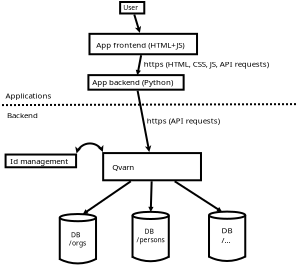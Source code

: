 <?xml version="1.0" encoding="UTF-8"?>
<dia:diagram xmlns:dia="http://www.lysator.liu.se/~alla/dia/">
  <dia:layer name="Background" visible="true" active="true">
    <dia:object type="Standard - Text" version="1" id="O0">
      <dia:attribute name="obj_pos">
        <dia:point val="16.83,8.548"/>
      </dia:attribute>
      <dia:attribute name="obj_bb">
        <dia:rectangle val="16.83,7.953;16.83,8.698"/>
      </dia:attribute>
      <dia:attribute name="text">
        <dia:composite type="text">
          <dia:attribute name="string">
            <dia:string>##</dia:string>
          </dia:attribute>
          <dia:attribute name="font">
            <dia:font family="sans" style="0" name="Helvetica"/>
          </dia:attribute>
          <dia:attribute name="height">
            <dia:real val="0.8"/>
          </dia:attribute>
          <dia:attribute name="pos">
            <dia:point val="16.83,8.548"/>
          </dia:attribute>
          <dia:attribute name="color">
            <dia:color val="#000000"/>
          </dia:attribute>
          <dia:attribute name="alignment">
            <dia:enum val="0"/>
          </dia:attribute>
        </dia:composite>
      </dia:attribute>
      <dia:attribute name="valign">
        <dia:enum val="3"/>
      </dia:attribute>
    </dia:object>
    <dia:group>
      <dia:object type="Standard - Box" version="0" id="O1">
        <dia:attribute name="obj_pos">
          <dia:point val="21.295,0.828"/>
        </dia:attribute>
        <dia:attribute name="obj_bb">
          <dia:rectangle val="21.245,0.778;22.552,1.452"/>
        </dia:attribute>
        <dia:attribute name="elem_corner">
          <dia:point val="21.295,0.828"/>
        </dia:attribute>
        <dia:attribute name="elem_width">
          <dia:real val="1.208"/>
        </dia:attribute>
        <dia:attribute name="elem_height">
          <dia:real val="0.574"/>
        </dia:attribute>
        <dia:attribute name="border_width">
          <dia:real val="0.1"/>
        </dia:attribute>
        <dia:attribute name="show_background">
          <dia:boolean val="true"/>
        </dia:attribute>
      </dia:object>
      <dia:object type="Standard - Text" version="1" id="O2">
        <dia:attribute name="obj_pos">
          <dia:point val="21.454,1.231"/>
        </dia:attribute>
        <dia:attribute name="obj_bb">
          <dia:rectangle val="21.454,0.919;22.224,1.311"/>
        </dia:attribute>
        <dia:attribute name="text">
          <dia:composite type="text">
            <dia:attribute name="string">
              <dia:string>#User#</dia:string>
            </dia:attribute>
            <dia:attribute name="font">
              <dia:font family="sans" style="0" name="Helvetica"/>
            </dia:attribute>
            <dia:attribute name="height">
              <dia:real val="0.423"/>
            </dia:attribute>
            <dia:attribute name="pos">
              <dia:point val="21.454,1.231"/>
            </dia:attribute>
            <dia:attribute name="color">
              <dia:color val="#000000"/>
            </dia:attribute>
            <dia:attribute name="alignment">
              <dia:enum val="0"/>
            </dia:attribute>
          </dia:composite>
        </dia:attribute>
        <dia:attribute name="valign">
          <dia:enum val="3"/>
        </dia:attribute>
      </dia:object>
    </dia:group>
    <dia:object type="Standard - Line" version="0" id="O3">
      <dia:attribute name="obj_pos">
        <dia:point val="22.001,1.452"/>
      </dia:attribute>
      <dia:attribute name="obj_bb">
        <dia:rectangle val="21.939,1.39;22.374,2.476"/>
      </dia:attribute>
      <dia:attribute name="conn_endpoints">
        <dia:point val="22.001,1.452"/>
        <dia:point val="22.281,2.369"/>
      </dia:attribute>
      <dia:attribute name="numcp">
        <dia:int val="1"/>
      </dia:attribute>
      <dia:attribute name="end_arrow">
        <dia:enum val="22"/>
      </dia:attribute>
      <dia:attribute name="end_arrow_length">
        <dia:real val="0.1"/>
      </dia:attribute>
      <dia:attribute name="end_arrow_width">
        <dia:real val="0.1"/>
      </dia:attribute>
      <dia:connections>
        <dia:connection handle="0" to="O1" connection="8"/>
        <dia:connection handle="1" to="O32" connection="8"/>
      </dia:connections>
    </dia:object>
    <dia:group>
      <dia:object type="Standard - Box" version="0" id="O4">
        <dia:attribute name="obj_pos">
          <dia:point val="20.447,8.382"/>
        </dia:attribute>
        <dia:attribute name="obj_bb">
          <dia:rectangle val="20.397,8.332;25.388,9.792"/>
        </dia:attribute>
        <dia:attribute name="elem_corner">
          <dia:point val="20.447,8.382"/>
        </dia:attribute>
        <dia:attribute name="elem_width">
          <dia:real val="4.891"/>
        </dia:attribute>
        <dia:attribute name="elem_height">
          <dia:real val="1.36"/>
        </dia:attribute>
        <dia:attribute name="show_background">
          <dia:boolean val="true"/>
        </dia:attribute>
      </dia:object>
      <dia:object type="Standard - Text" version="1" id="O5">
        <dia:attribute name="obj_pos">
          <dia:point val="20.9,9.232"/>
        </dia:attribute>
        <dia:attribute name="obj_bb">
          <dia:rectangle val="20.9,8.864;24.875,9.324"/>
        </dia:attribute>
        <dia:attribute name="text">
          <dia:composite type="text">
            <dia:attribute name="string">
              <dia:string>#Qvarn#</dia:string>
            </dia:attribute>
            <dia:attribute name="font">
              <dia:font family="sans" style="0" name="Helvetica"/>
            </dia:attribute>
            <dia:attribute name="height">
              <dia:real val="0.494"/>
            </dia:attribute>
            <dia:attribute name="pos">
              <dia:point val="20.9,9.232"/>
            </dia:attribute>
            <dia:attribute name="color">
              <dia:color val="#000000"/>
            </dia:attribute>
            <dia:attribute name="alignment">
              <dia:enum val="0"/>
            </dia:attribute>
          </dia:composite>
        </dia:attribute>
        <dia:attribute name="valign">
          <dia:enum val="3"/>
        </dia:attribute>
      </dia:object>
    </dia:group>
    <dia:object type="Standard - Line" version="0" id="O6">
      <dia:attribute name="obj_pos">
        <dia:point val="21.831,9.791"/>
      </dia:attribute>
      <dia:attribute name="obj_bb">
        <dia:rectangle val="19.384,9.722;21.9,11.477"/>
      </dia:attribute>
      <dia:attribute name="conn_endpoints">
        <dia:point val="21.831,9.791"/>
        <dia:point val="19.476,11.408"/>
      </dia:attribute>
      <dia:attribute name="numcp">
        <dia:int val="1"/>
      </dia:attribute>
      <dia:attribute name="end_arrow">
        <dia:enum val="3"/>
      </dia:attribute>
      <dia:attribute name="end_arrow_length">
        <dia:real val="0.1"/>
      </dia:attribute>
      <dia:attribute name="end_arrow_width">
        <dia:real val="0.1"/>
      </dia:attribute>
      <dia:connections>
        <dia:connection handle="0" to="O4" connection="8"/>
        <dia:connection handle="1" to="O14" connection="8"/>
      </dia:connections>
    </dia:object>
    <dia:object type="Standard - Line" version="0" id="O7">
      <dia:attribute name="obj_pos">
        <dia:point val="22.871,9.791"/>
      </dia:attribute>
      <dia:attribute name="obj_bb">
        <dia:rectangle val="22.702,9.74;22.963,11.381"/>
      </dia:attribute>
      <dia:attribute name="conn_endpoints">
        <dia:point val="22.871,9.791"/>
        <dia:point val="22.828,11.27"/>
      </dia:attribute>
      <dia:attribute name="numcp">
        <dia:int val="1"/>
      </dia:attribute>
      <dia:attribute name="end_arrow">
        <dia:enum val="3"/>
      </dia:attribute>
      <dia:attribute name="end_arrow_length">
        <dia:real val="0.1"/>
      </dia:attribute>
      <dia:attribute name="end_arrow_width">
        <dia:real val="0.1"/>
      </dia:attribute>
      <dia:connections>
        <dia:connection handle="0" to="O4" connection="8"/>
        <dia:connection handle="1" to="O19" connection="8"/>
      </dia:connections>
    </dia:object>
    <dia:object type="Standard - Line" version="0" id="O8">
      <dia:attribute name="obj_pos">
        <dia:point val="22.346,3.489"/>
      </dia:attribute>
      <dia:attribute name="obj_bb">
        <dia:rectangle val="22.067,3.43;22.405,4.543"/>
      </dia:attribute>
      <dia:attribute name="conn_endpoints">
        <dia:point val="22.346,3.489"/>
        <dia:point val="22.168,4.433"/>
      </dia:attribute>
      <dia:attribute name="numcp">
        <dia:int val="1"/>
      </dia:attribute>
      <dia:attribute name="end_arrow">
        <dia:enum val="3"/>
      </dia:attribute>
      <dia:attribute name="end_arrow_length">
        <dia:real val="0.1"/>
      </dia:attribute>
      <dia:attribute name="end_arrow_width">
        <dia:real val="0.1"/>
      </dia:attribute>
      <dia:connections>
        <dia:connection handle="0" to="O32" connection="8"/>
        <dia:connection handle="1" to="O34" connection="8"/>
      </dia:connections>
    </dia:object>
    <dia:object type="Standard - Line" version="0" id="O9">
      <dia:attribute name="obj_pos">
        <dia:point val="15.389,5.982"/>
      </dia:attribute>
      <dia:attribute name="obj_bb">
        <dia:rectangle val="15.338,5.885;30.139,6.032"/>
      </dia:attribute>
      <dia:attribute name="conn_endpoints">
        <dia:point val="15.389,5.982"/>
        <dia:point val="30.089,5.935"/>
      </dia:attribute>
      <dia:attribute name="numcp">
        <dia:int val="1"/>
      </dia:attribute>
      <dia:attribute name="line_style">
        <dia:enum val="4"/>
      </dia:attribute>
    </dia:object>
    <dia:object type="Standard - Line" version="0" id="O10">
      <dia:attribute name="obj_pos">
        <dia:point val="24.022,9.792"/>
      </dia:attribute>
      <dia:attribute name="obj_bb">
        <dia:rectangle val="23.953,9.723;26.439,11.362"/>
      </dia:attribute>
      <dia:attribute name="conn_endpoints">
        <dia:point val="24.022,9.792"/>
        <dia:point val="26.345,11.293"/>
      </dia:attribute>
      <dia:attribute name="numcp">
        <dia:int val="1"/>
      </dia:attribute>
      <dia:attribute name="end_arrow">
        <dia:enum val="3"/>
      </dia:attribute>
      <dia:attribute name="end_arrow_length">
        <dia:real val="0.1"/>
      </dia:attribute>
      <dia:attribute name="end_arrow_width">
        <dia:real val="0.1"/>
      </dia:attribute>
      <dia:connections>
        <dia:connection handle="0" to="O4" connection="8"/>
        <dia:connection handle="1" to="O27" connection="8"/>
      </dia:connections>
    </dia:object>
    <dia:object type="Standard - Text" version="1" id="O11">
      <dia:attribute name="obj_pos">
        <dia:point val="15.562,5.646"/>
      </dia:attribute>
      <dia:attribute name="obj_bb">
        <dia:rectangle val="15.562,5.279;17.975,5.739"/>
      </dia:attribute>
      <dia:attribute name="text">
        <dia:composite type="text">
          <dia:attribute name="string">
            <dia:string>#Applications#</dia:string>
          </dia:attribute>
          <dia:attribute name="font">
            <dia:font family="sans" style="0" name="Helvetica"/>
          </dia:attribute>
          <dia:attribute name="height">
            <dia:real val="0.494"/>
          </dia:attribute>
          <dia:attribute name="pos">
            <dia:point val="15.562,5.646"/>
          </dia:attribute>
          <dia:attribute name="color">
            <dia:color val="#000000"/>
          </dia:attribute>
          <dia:attribute name="alignment">
            <dia:enum val="0"/>
          </dia:attribute>
        </dia:composite>
      </dia:attribute>
      <dia:attribute name="valign">
        <dia:enum val="3"/>
      </dia:attribute>
    </dia:object>
    <dia:object type="Standard - Text" version="1" id="O12">
      <dia:attribute name="obj_pos">
        <dia:point val="15.633,6.639"/>
      </dia:attribute>
      <dia:attribute name="obj_bb">
        <dia:rectangle val="15.633,6.272;17.32,6.732"/>
      </dia:attribute>
      <dia:attribute name="text">
        <dia:composite type="text">
          <dia:attribute name="string">
            <dia:string>#Backend#</dia:string>
          </dia:attribute>
          <dia:attribute name="font">
            <dia:font family="sans" style="0" name="Helvetica"/>
          </dia:attribute>
          <dia:attribute name="height">
            <dia:real val="0.494"/>
          </dia:attribute>
          <dia:attribute name="pos">
            <dia:point val="15.633,6.639"/>
          </dia:attribute>
          <dia:attribute name="color">
            <dia:color val="#000000"/>
          </dia:attribute>
          <dia:attribute name="alignment">
            <dia:enum val="0"/>
          </dia:attribute>
        </dia:composite>
      </dia:attribute>
      <dia:attribute name="valign">
        <dia:enum val="3"/>
      </dia:attribute>
    </dia:object>
    <dia:group>
      <dia:object type="Standard - Text" version="1" id="O13">
        <dia:attribute name="obj_pos">
          <dia:point val="18.735,12.585"/>
        </dia:attribute>
        <dia:attribute name="obj_bb">
          <dia:rectangle val="18.735,12.272;19.579,13.088"/>
        </dia:attribute>
        <dia:attribute name="text">
          <dia:composite type="text">
            <dia:attribute name="string">
              <dia:string># DB
/orgs#</dia:string>
            </dia:attribute>
            <dia:attribute name="font">
              <dia:font family="sans" style="0" name="Helvetica"/>
            </dia:attribute>
            <dia:attribute name="height">
              <dia:real val="0.423"/>
            </dia:attribute>
            <dia:attribute name="pos">
              <dia:point val="18.735,12.585"/>
            </dia:attribute>
            <dia:attribute name="color">
              <dia:color val="#000000"/>
            </dia:attribute>
            <dia:attribute name="alignment">
              <dia:enum val="0"/>
            </dia:attribute>
          </dia:composite>
        </dia:attribute>
        <dia:attribute name="valign">
          <dia:enum val="3"/>
        </dia:attribute>
      </dia:object>
      <dia:group>
        <dia:object type="Standard - Ellipse" version="0" id="O14">
          <dia:attribute name="obj_pos">
            <dia:point val="18.277,11.429"/>
          </dia:attribute>
          <dia:attribute name="obj_bb">
            <dia:rectangle val="18.227,11.379;20.14,11.838"/>
          </dia:attribute>
          <dia:attribute name="elem_corner">
            <dia:point val="18.277,11.429"/>
          </dia:attribute>
          <dia:attribute name="elem_width">
            <dia:real val="1.813"/>
          </dia:attribute>
          <dia:attribute name="elem_height">
            <dia:real val="0.359"/>
          </dia:attribute>
        </dia:object>
        <dia:object type="Standard - Line" version="0" id="O15">
          <dia:attribute name="obj_pos">
            <dia:point val="18.277,11.608"/>
          </dia:attribute>
          <dia:attribute name="obj_bb">
            <dia:rectangle val="18.227,11.559;18.327,13.767"/>
          </dia:attribute>
          <dia:attribute name="conn_endpoints">
            <dia:point val="18.277,11.608"/>
            <dia:point val="18.277,13.717"/>
          </dia:attribute>
          <dia:attribute name="numcp">
            <dia:int val="1"/>
          </dia:attribute>
          <dia:connections>
            <dia:connection handle="0" to="O14" connection="3"/>
          </dia:connections>
        </dia:object>
        <dia:object type="Standard - Line" version="0" id="O16">
          <dia:attribute name="obj_pos">
            <dia:point val="20.09,11.608"/>
          </dia:attribute>
          <dia:attribute name="obj_bb">
            <dia:rectangle val="20.04,11.559;20.14,13.767"/>
          </dia:attribute>
          <dia:attribute name="conn_endpoints">
            <dia:point val="20.09,11.608"/>
            <dia:point val="20.09,13.717"/>
          </dia:attribute>
          <dia:attribute name="numcp">
            <dia:int val="1"/>
          </dia:attribute>
          <dia:connections>
            <dia:connection handle="0" to="O14" connection="4"/>
          </dia:connections>
        </dia:object>
        <dia:object type="Standard - Arc" version="0" id="O17">
          <dia:attribute name="obj_pos">
            <dia:point val="18.249,13.668"/>
          </dia:attribute>
          <dia:attribute name="obj_bb">
            <dia:rectangle val="18.199,13.615;20.16,13.949"/>
          </dia:attribute>
          <dia:attribute name="conn_endpoints">
            <dia:point val="18.249,13.668"/>
            <dia:point val="20.11,13.665"/>
          </dia:attribute>
          <dia:attribute name="curve_distance">
            <dia:real val="0.233"/>
          </dia:attribute>
        </dia:object>
      </dia:group>
    </dia:group>
    <dia:group>
      <dia:object type="Standard - Text" version="1" id="O18">
        <dia:attribute name="obj_pos">
          <dia:point val="22.112,12.415"/>
        </dia:attribute>
        <dia:attribute name="obj_bb">
          <dia:rectangle val="22.112,12.102;23.56,12.918"/>
        </dia:attribute>
        <dia:attribute name="text">
          <dia:composite type="text">
            <dia:attribute name="string">
              <dia:string>#    DB
/persons#</dia:string>
            </dia:attribute>
            <dia:attribute name="font">
              <dia:font family="sans" style="0" name="Helvetica"/>
            </dia:attribute>
            <dia:attribute name="height">
              <dia:real val="0.423"/>
            </dia:attribute>
            <dia:attribute name="pos">
              <dia:point val="22.112,12.415"/>
            </dia:attribute>
            <dia:attribute name="color">
              <dia:color val="#000000"/>
            </dia:attribute>
            <dia:attribute name="alignment">
              <dia:enum val="0"/>
            </dia:attribute>
          </dia:composite>
        </dia:attribute>
        <dia:attribute name="valign">
          <dia:enum val="3"/>
        </dia:attribute>
      </dia:object>
      <dia:group>
        <dia:object type="Standard - Ellipse" version="0" id="O19">
          <dia:attribute name="obj_pos">
            <dia:point val="21.915,11.319"/>
          </dia:attribute>
          <dia:attribute name="obj_bb">
            <dia:rectangle val="21.865,11.269;23.778,11.728"/>
          </dia:attribute>
          <dia:attribute name="elem_corner">
            <dia:point val="21.915,11.319"/>
          </dia:attribute>
          <dia:attribute name="elem_width">
            <dia:real val="1.813"/>
          </dia:attribute>
          <dia:attribute name="elem_height">
            <dia:real val="0.359"/>
          </dia:attribute>
        </dia:object>
        <dia:object type="Standard - Line" version="0" id="O20">
          <dia:attribute name="obj_pos">
            <dia:point val="21.915,11.499"/>
          </dia:attribute>
          <dia:attribute name="obj_bb">
            <dia:rectangle val="21.865,11.449;21.965,13.657"/>
          </dia:attribute>
          <dia:attribute name="conn_endpoints">
            <dia:point val="21.915,11.499"/>
            <dia:point val="21.915,13.607"/>
          </dia:attribute>
          <dia:attribute name="numcp">
            <dia:int val="1"/>
          </dia:attribute>
          <dia:connections>
            <dia:connection handle="0" to="O19" connection="3"/>
          </dia:connections>
        </dia:object>
        <dia:object type="Standard - Line" version="0" id="O21">
          <dia:attribute name="obj_pos">
            <dia:point val="23.728,11.499"/>
          </dia:attribute>
          <dia:attribute name="obj_bb">
            <dia:rectangle val="23.678,11.449;23.778,13.657"/>
          </dia:attribute>
          <dia:attribute name="conn_endpoints">
            <dia:point val="23.728,11.499"/>
            <dia:point val="23.728,13.607"/>
          </dia:attribute>
          <dia:attribute name="numcp">
            <dia:int val="1"/>
          </dia:attribute>
          <dia:connections>
            <dia:connection handle="0" to="O19" connection="4"/>
          </dia:connections>
        </dia:object>
        <dia:object type="Standard - Arc" version="0" id="O22">
          <dia:attribute name="obj_pos">
            <dia:point val="21.887,13.558"/>
          </dia:attribute>
          <dia:attribute name="obj_bb">
            <dia:rectangle val="21.837,13.505;23.798,13.839"/>
          </dia:attribute>
          <dia:attribute name="conn_endpoints">
            <dia:point val="21.887,13.558"/>
            <dia:point val="23.748,13.555"/>
          </dia:attribute>
          <dia:attribute name="curve_distance">
            <dia:real val="0.233"/>
          </dia:attribute>
        </dia:object>
      </dia:group>
    </dia:group>
    <dia:group>
      <dia:object type="Standard - Box" version="0" id="O23">
        <dia:attribute name="obj_pos">
          <dia:point val="15.568,8.455"/>
        </dia:attribute>
        <dia:attribute name="obj_bb">
          <dia:rectangle val="15.518,8.405;19.143,9.14"/>
        </dia:attribute>
        <dia:attribute name="elem_corner">
          <dia:point val="15.568,8.455"/>
        </dia:attribute>
        <dia:attribute name="elem_width">
          <dia:real val="3.525"/>
        </dia:attribute>
        <dia:attribute name="elem_height">
          <dia:real val="0.636"/>
        </dia:attribute>
        <dia:attribute name="show_background">
          <dia:boolean val="true"/>
        </dia:attribute>
      </dia:object>
      <dia:object type="Standard - Text" version="1" id="O24">
        <dia:attribute name="obj_pos">
          <dia:point val="15.799,8.929"/>
        </dia:attribute>
        <dia:attribute name="obj_bb">
          <dia:rectangle val="15.799,8.561;18.936,9.021"/>
        </dia:attribute>
        <dia:attribute name="text">
          <dia:composite type="text">
            <dia:attribute name="string">
              <dia:string>#Id management#</dia:string>
            </dia:attribute>
            <dia:attribute name="font">
              <dia:font family="sans" style="0" name="Helvetica"/>
            </dia:attribute>
            <dia:attribute name="height">
              <dia:real val="0.494"/>
            </dia:attribute>
            <dia:attribute name="pos">
              <dia:point val="15.799,8.929"/>
            </dia:attribute>
            <dia:attribute name="color">
              <dia:color val="#000000"/>
            </dia:attribute>
            <dia:attribute name="alignment">
              <dia:enum val="0"/>
            </dia:attribute>
          </dia:composite>
        </dia:attribute>
        <dia:attribute name="valign">
          <dia:enum val="3"/>
        </dia:attribute>
      </dia:object>
    </dia:group>
    <dia:object type="Standard - Arc" version="0" id="O25">
      <dia:attribute name="obj_pos">
        <dia:point val="22.893,9.062"/>
      </dia:attribute>
      <dia:attribute name="obj_bb">
        <dia:rectangle val="17.278,7.863;22.945,9.114"/>
      </dia:attribute>
      <dia:attribute name="conn_endpoints">
        <dia:point val="22.893,9.062"/>
        <dia:point val="17.33,8.773"/>
      </dia:attribute>
      <dia:attribute name="curve_distance">
        <dia:real val="1"/>
      </dia:attribute>
      <dia:attribute name="line_width">
        <dia:real val="0.1"/>
      </dia:attribute>
      <dia:attribute name="start_arrow">
        <dia:enum val="22"/>
      </dia:attribute>
      <dia:attribute name="start_arrow_length">
        <dia:real val="0.1"/>
      </dia:attribute>
      <dia:attribute name="start_arrow_width">
        <dia:real val="0.1"/>
      </dia:attribute>
      <dia:attribute name="end_arrow">
        <dia:enum val="22"/>
      </dia:attribute>
      <dia:attribute name="end_arrow_length">
        <dia:real val="0.1"/>
      </dia:attribute>
      <dia:attribute name="end_arrow_width">
        <dia:real val="0.1"/>
      </dia:attribute>
      <dia:connections>
        <dia:connection handle="0" to="O4" connection="8"/>
        <dia:connection handle="1" to="O23" connection="8"/>
      </dia:connections>
    </dia:object>
    <dia:object type="Standard - Line" version="0" id="O26">
      <dia:attribute name="obj_pos">
        <dia:point val="22.169,5.262"/>
      </dia:attribute>
      <dia:attribute name="obj_bb">
        <dia:rectangle val="22.11,5.204;22.873,8.442"/>
      </dia:attribute>
      <dia:attribute name="conn_endpoints">
        <dia:point val="22.169,5.262"/>
        <dia:point val="22.754,8.332"/>
      </dia:attribute>
      <dia:attribute name="numcp">
        <dia:int val="1"/>
      </dia:attribute>
      <dia:attribute name="end_arrow">
        <dia:enum val="22"/>
      </dia:attribute>
      <dia:attribute name="end_arrow_length">
        <dia:real val="0.1"/>
      </dia:attribute>
      <dia:attribute name="end_arrow_width">
        <dia:real val="0.1"/>
      </dia:attribute>
      <dia:connections>
        <dia:connection handle="0" to="O34" connection="8"/>
        <dia:connection handle="1" to="O4" connection="8"/>
      </dia:connections>
    </dia:object>
    <dia:group>
      <dia:group>
        <dia:object type="Standard - Ellipse" version="0" id="O27">
          <dia:attribute name="obj_pos">
            <dia:point val="25.739,11.308"/>
          </dia:attribute>
          <dia:attribute name="obj_bb">
            <dia:rectangle val="25.689,11.258;27.602,11.717"/>
          </dia:attribute>
          <dia:attribute name="elem_corner">
            <dia:point val="25.739,11.308"/>
          </dia:attribute>
          <dia:attribute name="elem_width">
            <dia:real val="1.813"/>
          </dia:attribute>
          <dia:attribute name="elem_height">
            <dia:real val="0.359"/>
          </dia:attribute>
        </dia:object>
        <dia:object type="Standard - Line" version="0" id="O28">
          <dia:attribute name="obj_pos">
            <dia:point val="25.739,11.487"/>
          </dia:attribute>
          <dia:attribute name="obj_bb">
            <dia:rectangle val="25.689,11.437;25.789,13.645"/>
          </dia:attribute>
          <dia:attribute name="conn_endpoints">
            <dia:point val="25.739,11.487"/>
            <dia:point val="25.739,13.595"/>
          </dia:attribute>
          <dia:attribute name="numcp">
            <dia:int val="1"/>
          </dia:attribute>
          <dia:connections>
            <dia:connection handle="0" to="O27" connection="3"/>
          </dia:connections>
        </dia:object>
        <dia:object type="Standard - Line" version="0" id="O29">
          <dia:attribute name="obj_pos">
            <dia:point val="27.552,11.487"/>
          </dia:attribute>
          <dia:attribute name="obj_bb">
            <dia:rectangle val="27.502,11.437;27.602,13.645"/>
          </dia:attribute>
          <dia:attribute name="conn_endpoints">
            <dia:point val="27.552,11.487"/>
            <dia:point val="27.552,13.595"/>
          </dia:attribute>
          <dia:attribute name="numcp">
            <dia:int val="1"/>
          </dia:attribute>
          <dia:connections>
            <dia:connection handle="0" to="O27" connection="4"/>
          </dia:connections>
        </dia:object>
        <dia:object type="Standard - Arc" version="0" id="O30">
          <dia:attribute name="obj_pos">
            <dia:point val="25.71,13.546"/>
          </dia:attribute>
          <dia:attribute name="obj_bb">
            <dia:rectangle val="25.66,13.493;27.622,13.828"/>
          </dia:attribute>
          <dia:attribute name="conn_endpoints">
            <dia:point val="25.71,13.546"/>
            <dia:point val="27.572,13.544"/>
          </dia:attribute>
          <dia:attribute name="curve_distance">
            <dia:real val="0.233"/>
          </dia:attribute>
        </dia:object>
      </dia:group>
      <dia:object type="Standard - Text" version="1" id="O31">
        <dia:attribute name="obj_pos">
          <dia:point val="26.362,12.384"/>
        </dia:attribute>
        <dia:attribute name="obj_bb">
          <dia:rectangle val="26.362,12.017;26.937,12.971"/>
        </dia:attribute>
        <dia:attribute name="text">
          <dia:composite type="text">
            <dia:attribute name="string">
              <dia:string>#DB
/...#</dia:string>
            </dia:attribute>
            <dia:attribute name="font">
              <dia:font family="sans" style="0" name="Helvetica"/>
            </dia:attribute>
            <dia:attribute name="height">
              <dia:real val="0.494"/>
            </dia:attribute>
            <dia:attribute name="pos">
              <dia:point val="26.362,12.384"/>
            </dia:attribute>
            <dia:attribute name="color">
              <dia:color val="#000000"/>
            </dia:attribute>
            <dia:attribute name="alignment">
              <dia:enum val="0"/>
            </dia:attribute>
          </dia:composite>
        </dia:attribute>
        <dia:attribute name="valign">
          <dia:enum val="3"/>
        </dia:attribute>
      </dia:object>
    </dia:group>
    <dia:group>
      <dia:object type="Standard - Box" version="0" id="O32">
        <dia:attribute name="obj_pos">
          <dia:point val="19.763,2.42"/>
        </dia:attribute>
        <dia:attribute name="obj_bb">
          <dia:rectangle val="19.713,2.37;25.19,3.49"/>
        </dia:attribute>
        <dia:attribute name="elem_corner">
          <dia:point val="19.763,2.42"/>
        </dia:attribute>
        <dia:attribute name="elem_width">
          <dia:real val="5.377"/>
        </dia:attribute>
        <dia:attribute name="elem_height">
          <dia:real val="1.02"/>
        </dia:attribute>
        <dia:attribute name="show_background">
          <dia:boolean val="true"/>
        </dia:attribute>
      </dia:object>
      <dia:object type="Standard - Text" version="1" id="O33">
        <dia:attribute name="obj_pos">
          <dia:point val="20.105,3.119"/>
        </dia:attribute>
        <dia:attribute name="obj_bb">
          <dia:rectangle val="20.105,2.752;24.918,3.212"/>
        </dia:attribute>
        <dia:attribute name="text">
          <dia:composite type="text">
            <dia:attribute name="string">
              <dia:string>#App frontend (HTML+JS)#</dia:string>
            </dia:attribute>
            <dia:attribute name="font">
              <dia:font family="sans" style="0" name="Helvetica"/>
            </dia:attribute>
            <dia:attribute name="height">
              <dia:real val="0.494"/>
            </dia:attribute>
            <dia:attribute name="pos">
              <dia:point val="20.105,3.119"/>
            </dia:attribute>
            <dia:attribute name="color">
              <dia:color val="#000000"/>
            </dia:attribute>
            <dia:attribute name="alignment">
              <dia:enum val="0"/>
            </dia:attribute>
          </dia:composite>
        </dia:attribute>
        <dia:attribute name="valign">
          <dia:enum val="3"/>
        </dia:attribute>
      </dia:object>
    </dia:group>
    <dia:group>
      <dia:object type="Standard - Box" version="0" id="O34">
        <dia:attribute name="obj_pos">
          <dia:point val="19.709,4.484"/>
        </dia:attribute>
        <dia:attribute name="obj_bb">
          <dia:rectangle val="19.659,4.434;24.521,5.262"/>
        </dia:attribute>
        <dia:attribute name="elem_corner">
          <dia:point val="19.709,4.484"/>
        </dia:attribute>
        <dia:attribute name="elem_width">
          <dia:real val="4.762"/>
        </dia:attribute>
        <dia:attribute name="elem_height">
          <dia:real val="0.728"/>
        </dia:attribute>
        <dia:attribute name="show_background">
          <dia:boolean val="true"/>
        </dia:attribute>
      </dia:object>
      <dia:object type="Standard - Text" version="1" id="O35">
        <dia:attribute name="obj_pos">
          <dia:point val="19.895,4.976"/>
        </dia:attribute>
        <dia:attribute name="obj_bb">
          <dia:rectangle val="19.895,4.609;24.263,5.069"/>
        </dia:attribute>
        <dia:attribute name="text">
          <dia:composite type="text">
            <dia:attribute name="string">
              <dia:string>#App backend (Python)#</dia:string>
            </dia:attribute>
            <dia:attribute name="font">
              <dia:font family="sans" style="0" name="Helvetica"/>
            </dia:attribute>
            <dia:attribute name="height">
              <dia:real val="0.494"/>
            </dia:attribute>
            <dia:attribute name="pos">
              <dia:point val="19.895,4.976"/>
            </dia:attribute>
            <dia:attribute name="color">
              <dia:color val="#000000"/>
            </dia:attribute>
            <dia:attribute name="alignment">
              <dia:enum val="0"/>
            </dia:attribute>
          </dia:composite>
        </dia:attribute>
        <dia:attribute name="valign">
          <dia:enum val="3"/>
        </dia:attribute>
      </dia:object>
    </dia:group>
    <dia:object type="Standard - Text" version="1" id="O36">
      <dia:attribute name="obj_pos">
        <dia:point val="22.479,4.06"/>
      </dia:attribute>
      <dia:attribute name="obj_bb">
        <dia:rectangle val="22.479,3.681;29.388,4.175"/>
      </dia:attribute>
      <dia:attribute name="text">
        <dia:composite type="text">
          <dia:attribute name="string">
            <dia:string>#https (HTML, CSS, JS, API requests)#</dia:string>
          </dia:attribute>
          <dia:attribute name="font">
            <dia:font family="sans" style="0" name="Helvetica"/>
          </dia:attribute>
          <dia:attribute name="height">
            <dia:real val="0.494"/>
          </dia:attribute>
          <dia:attribute name="pos">
            <dia:point val="22.479,4.06"/>
          </dia:attribute>
          <dia:attribute name="color">
            <dia:color val="#000000"/>
          </dia:attribute>
          <dia:attribute name="alignment">
            <dia:enum val="0"/>
          </dia:attribute>
        </dia:composite>
      </dia:attribute>
      <dia:attribute name="valign">
        <dia:enum val="3"/>
      </dia:attribute>
    </dia:object>
    <dia:object type="Standard - Text" version="1" id="O37">
      <dia:attribute name="obj_pos">
        <dia:point val="22.63,6.898"/>
      </dia:attribute>
      <dia:attribute name="obj_bb">
        <dia:rectangle val="22.63,6.519;26.547,7.014"/>
      </dia:attribute>
      <dia:attribute name="text">
        <dia:composite type="text">
          <dia:attribute name="string">
            <dia:string>#https (API requests)#</dia:string>
          </dia:attribute>
          <dia:attribute name="font">
            <dia:font family="sans" style="0" name="Helvetica"/>
          </dia:attribute>
          <dia:attribute name="height">
            <dia:real val="0.494"/>
          </dia:attribute>
          <dia:attribute name="pos">
            <dia:point val="22.63,6.898"/>
          </dia:attribute>
          <dia:attribute name="color">
            <dia:color val="#000000"/>
          </dia:attribute>
          <dia:attribute name="alignment">
            <dia:enum val="0"/>
          </dia:attribute>
        </dia:composite>
      </dia:attribute>
      <dia:attribute name="valign">
        <dia:enum val="3"/>
      </dia:attribute>
    </dia:object>
  </dia:layer>
</dia:diagram>
